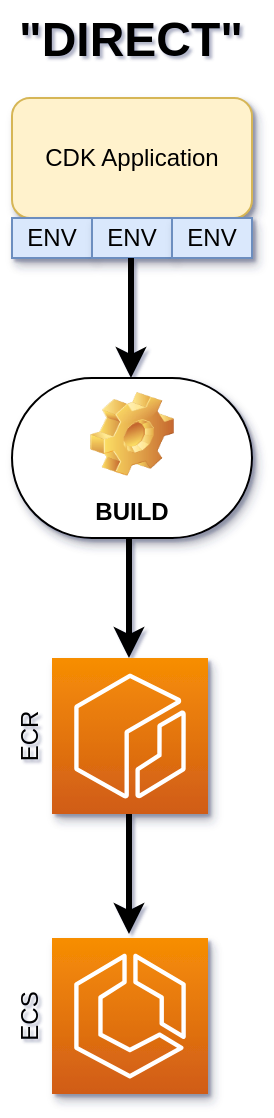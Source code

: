 <mxfile version="21.2.3" type="github">
  <diagram name="Stránka-1" id="pbJBylKxU5VuryBFHDFz">
    <mxGraphModel dx="1026" dy="1750" grid="1" gridSize="10" guides="1" tooltips="1" connect="1" arrows="1" fold="1" page="1" pageScale="1" pageWidth="827" pageHeight="1169" background="none" math="0" shadow="1">
      <root>
        <mxCell id="0" />
        <mxCell id="1" parent="0" />
        <mxCell id="vKwGqFaDPew6xlJv7KLT-4" value="CDK Application" style="rounded=1;whiteSpace=wrap;html=1;fillColor=#fff2cc;strokeColor=#d6b656;shadow=1;" vertex="1" parent="1">
          <mxGeometry x="60" y="-1071" width="120" height="60" as="geometry" />
        </mxCell>
        <mxCell id="vKwGqFaDPew6xlJv7KLT-5" value="ENV" style="rounded=0;whiteSpace=wrap;html=1;fillColor=#dae8fc;strokeColor=#6c8ebf;shadow=1;" vertex="1" parent="1">
          <mxGeometry x="60" y="-1011" width="40" height="20" as="geometry" />
        </mxCell>
        <mxCell id="vKwGqFaDPew6xlJv7KLT-6" value="ENV" style="rounded=0;whiteSpace=wrap;html=1;fillColor=#dae8fc;strokeColor=#6c8ebf;shadow=1;" vertex="1" parent="1">
          <mxGeometry x="100" y="-1011" width="40" height="20" as="geometry" />
        </mxCell>
        <mxCell id="vKwGqFaDPew6xlJv7KLT-7" value="ENV" style="rounded=0;whiteSpace=wrap;html=1;fillColor=#dae8fc;strokeColor=#6c8ebf;shadow=1;" vertex="1" parent="1">
          <mxGeometry x="140" y="-1011" width="40" height="20" as="geometry" />
        </mxCell>
        <mxCell id="vKwGqFaDPew6xlJv7KLT-12" value="BUILD" style="label;whiteSpace=wrap;html=1;align=center;verticalAlign=bottom;spacingLeft=0;spacingBottom=4;imageAlign=center;imageVerticalAlign=top;image=img/clipart/Gear_128x128.png;arcSize=50;shadow=1;" vertex="1" parent="1">
          <mxGeometry x="60" y="-931" width="120" height="80" as="geometry" />
        </mxCell>
        <mxCell id="vKwGqFaDPew6xlJv7KLT-13" value="" style="sketch=0;points=[[0,0,0],[0.25,0,0],[0.5,0,0],[0.75,0,0],[1,0,0],[0,1,0],[0.25,1,0],[0.5,1,0],[0.75,1,0],[1,1,0],[0,0.25,0],[0,0.5,0],[0,0.75,0],[1,0.25,0],[1,0.5,0],[1,0.75,0]];outlineConnect=0;fontColor=#232F3E;gradientColor=#F78E04;gradientDirection=north;fillColor=#D05C17;strokeColor=#ffffff;dashed=0;verticalLabelPosition=bottom;verticalAlign=top;align=center;html=1;fontSize=12;fontStyle=0;aspect=fixed;shape=mxgraph.aws4.resourceIcon;resIcon=mxgraph.aws4.ecr;shadow=1;" vertex="1" parent="1">
          <mxGeometry x="80" y="-791" width="78" height="78" as="geometry" />
        </mxCell>
        <mxCell id="vKwGqFaDPew6xlJv7KLT-14" value="" style="sketch=0;points=[[0,0,0],[0.25,0,0],[0.5,0,0],[0.75,0,0],[1,0,0],[0,1,0],[0.25,1,0],[0.5,1,0],[0.75,1,0],[1,1,0],[0,0.25,0],[0,0.5,0],[0,0.75,0],[1,0.25,0],[1,0.5,0],[1,0.75,0]];outlineConnect=0;fontColor=#232F3E;gradientColor=#F78E04;gradientDirection=north;fillColor=#D05C17;strokeColor=#ffffff;dashed=0;verticalLabelPosition=bottom;verticalAlign=top;align=center;html=1;fontSize=12;fontStyle=0;aspect=fixed;shape=mxgraph.aws4.resourceIcon;resIcon=mxgraph.aws4.ecs;shadow=1;" vertex="1" parent="1">
          <mxGeometry x="80" y="-651" width="78" height="78" as="geometry" />
        </mxCell>
        <mxCell id="vKwGqFaDPew6xlJv7KLT-16" value="ECR" style="text;html=1;strokeColor=none;fillColor=none;align=center;verticalAlign=middle;whiteSpace=wrap;rounded=0;rotation=-90;" vertex="1" parent="1">
          <mxGeometry x="39" y="-767" width="60" height="30" as="geometry" />
        </mxCell>
        <mxCell id="vKwGqFaDPew6xlJv7KLT-18" value="ECS" style="text;html=1;strokeColor=none;fillColor=none;align=center;verticalAlign=middle;whiteSpace=wrap;rounded=0;rotation=-90;" vertex="1" parent="1">
          <mxGeometry x="39" y="-627" width="60" height="30" as="geometry" />
        </mxCell>
        <mxCell id="vKwGqFaDPew6xlJv7KLT-20" value="" style="endArrow=classic;html=1;rounded=0;strokeWidth=3;" edge="1" parent="1">
          <mxGeometry width="50" height="50" relative="1" as="geometry">
            <mxPoint x="119.5" y="-991" as="sourcePoint" />
            <mxPoint x="119.5" y="-931" as="targetPoint" />
          </mxGeometry>
        </mxCell>
        <mxCell id="vKwGqFaDPew6xlJv7KLT-21" value="" style="endArrow=classic;html=1;rounded=0;strokeWidth=3;" edge="1" parent="1">
          <mxGeometry width="50" height="50" relative="1" as="geometry">
            <mxPoint x="118.5" y="-851" as="sourcePoint" />
            <mxPoint x="118.5" y="-791" as="targetPoint" />
          </mxGeometry>
        </mxCell>
        <mxCell id="vKwGqFaDPew6xlJv7KLT-22" value="" style="endArrow=classic;html=1;rounded=0;strokeWidth=3;" edge="1" parent="1">
          <mxGeometry width="50" height="50" relative="1" as="geometry">
            <mxPoint x="118.5" y="-713" as="sourcePoint" />
            <mxPoint x="118.5" y="-653" as="targetPoint" />
          </mxGeometry>
        </mxCell>
        <mxCell id="vKwGqFaDPew6xlJv7KLT-23" value="&quot;DIRECT&quot;" style="text;html=1;fontSize=24;fontStyle=1;verticalAlign=middle;align=center;fillColor=none;" vertex="1" parent="1">
          <mxGeometry x="69" y="-1120" width="100" height="40" as="geometry" />
        </mxCell>
      </root>
    </mxGraphModel>
  </diagram>
</mxfile>
